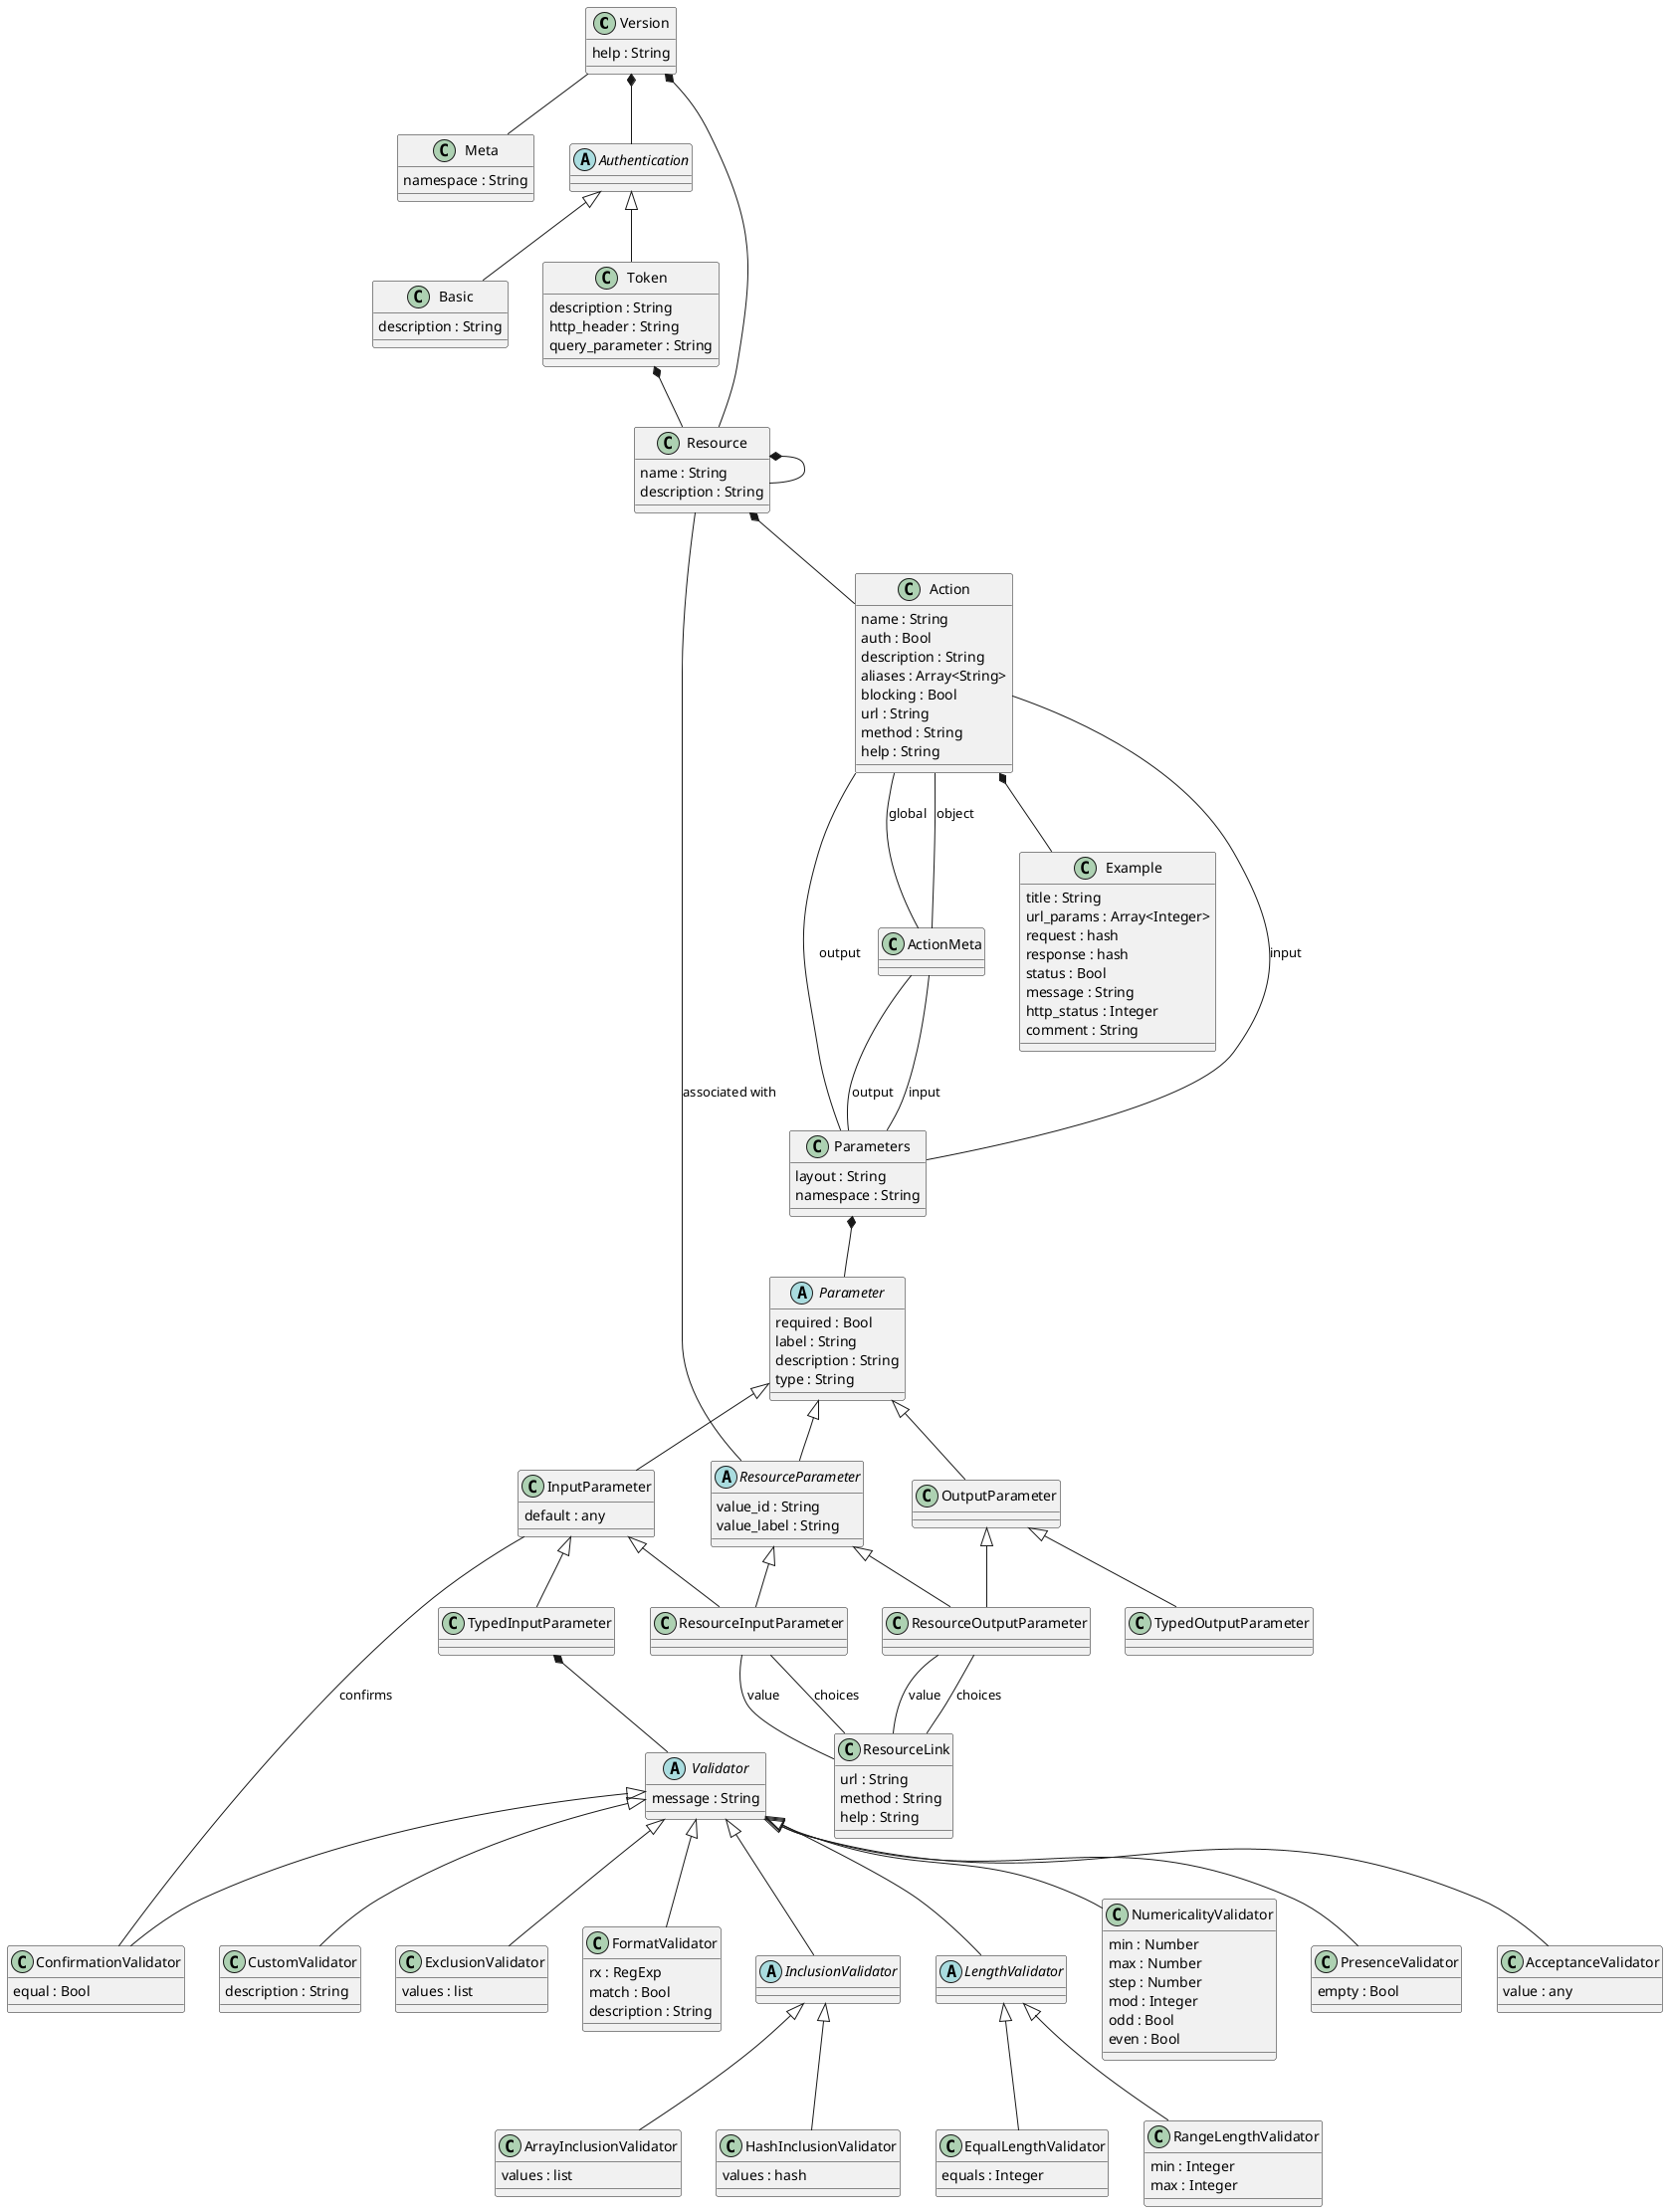 @startuml

class Version {
	help : String
}

class Meta {
	namespace : String
}

abstract class Authentication {

}

class Basic {
	description : String
}

class Token {
	description : String
	http_header : String
	query_parameter : String
}

class Resource {
	name : String
	description : String
}

class Action {
	name : String
	auth : Bool
	description : String
	aliases : Array<String>
	blocking : Bool
	url : String
	method : String
	help : String
}

class Example {
	title : String
	url_params : Array<Integer>
	request : hash
	response : hash
	status : Bool
	message : String
	http_status : Integer
	comment : String
}

class Parameters {
	layout : String
	namespace : String
}

abstract class Parameter {
	required : Bool
	label : String
	description : String
	type : String
}

class InputParameter {
	default : any
}

class OutputParameter {

}

abstract class ResourceParameter {
	value_id : String
	value_label : String
}

class TypedInputParameter {

}

class ResourceInputParameter {
}

class TypedOutputParameter {

}

class ResourceOutputParameter {
}

class ResourceLink {
	url : String
	method : String
	help : String
}


class ActionMeta {
}

abstract class Validator {
	message : String
}

class AcceptanceValidator {
	value : any
}

class ConfirmationValidator {
	equal : Bool
}

class CustomValidator {
	description : String
}

class ExclusionValidator {
	values : list
}

class FormatValidator {
	rx : RegExp
	match : Bool
	description : String
}

abstract class InclusionValidator {

}

class ArrayInclusionValidator {
	values : list
}

class HashInclusionValidator {
	values : hash
}

abstract class LengthValidator {

}

class EqualLengthValidator {
	equals : Integer
}

class RangeLengthValidator {
	min : Integer
	max : Integer
}

class NumericalityValidator {
	min : Number
	max : Number
	step : Number
	mod : Integer
	odd : Bool
	even : Bool
}

class PresenceValidator {
	empty : Bool
}

Version -- Meta
Version *-- Authentication

Authentication <|-- Basic
Authentication <|-- Token

Token *-- Resource

Version *-- Resource

Resource *-- Resource
Resource *-- Action

Action *-- Example
Action -- Parameters : input
Action -- Parameters : output
Action -- ActionMeta : object
Action -- ActionMeta : global

ActionMeta -- Parameters : input
ActionMeta -- Parameters : output

Parameters *-- Parameter

Parameter <|-- InputParameter
Parameter <|-- OutputParameter
Parameter <|-- ResourceParameter

ResourceParameter <|-- ResourceInputParameter
ResourceParameter <|-- ResourceOutputParameter
ResourceParameter -- Resource : associated with

InputParameter <|-- TypedInputParameter
InputParameter <|-- ResourceInputParameter

TypedInputParameter *-- Validator

Validator <|-- AcceptanceValidator
Validator <|-- ConfirmationValidator
ConfirmationValidator -- InputParameter : confirms
Validator <|-- CustomValidator
Validator <|-- ExclusionValidator
Validator <|-- FormatValidator
Validator <|-- InclusionValidator
InclusionValidator <|-- ArrayInclusionValidator
InclusionValidator <|-- HashInclusionValidator
Validator <|-- LengthValidator
LengthValidator <|-- EqualLengthValidator
LengthValidator <|-- RangeLengthValidator
Validator <|-- NumericalityValidator
Validator <|-- PresenceValidator

OutputParameter <|-- TypedOutputParameter
OutputParameter <|-- ResourceOutputParameter

ResourceInputParameter -- ResourceLink : value
ResourceInputParameter -- ResourceLink : choices

ResourceOutputParameter -- ResourceLink : value
ResourceOutputParameter -- ResourceLink : choices

@enduml
